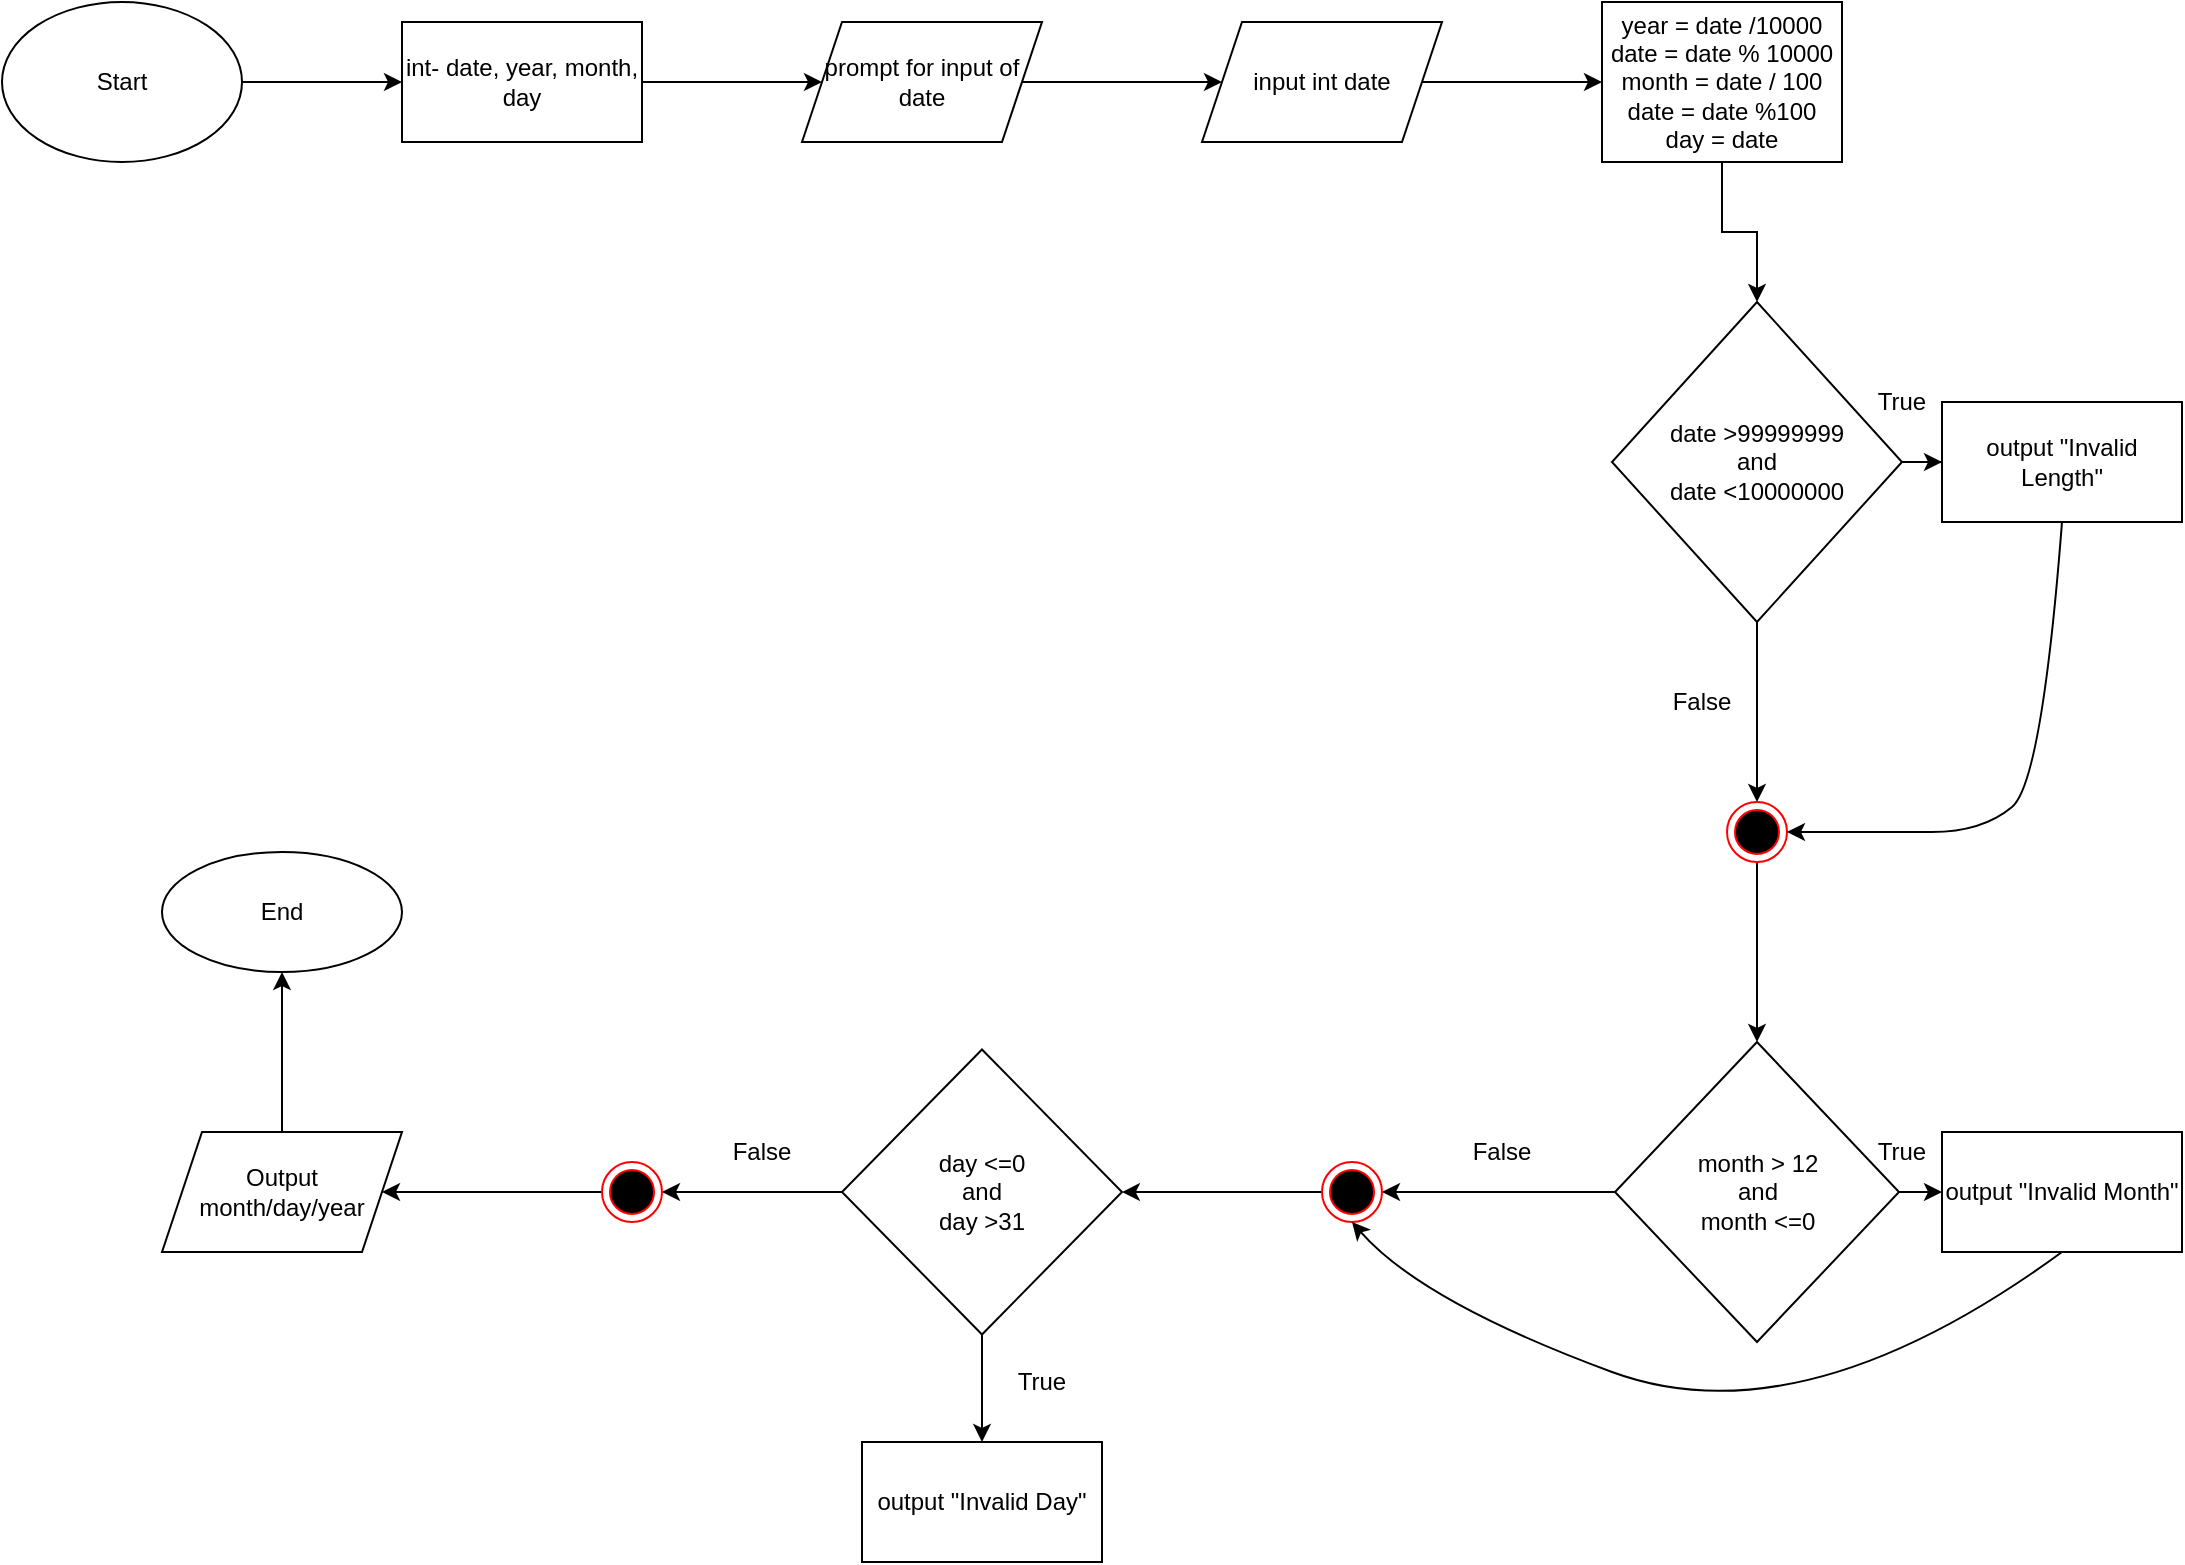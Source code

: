 <mxfile version="15.3.0" type="device"><diagram id="bnAIKXWPjHuvclngkMTQ" name="Page-1"><mxGraphModel dx="1422" dy="772" grid="1" gridSize="10" guides="1" tooltips="1" connect="1" arrows="1" fold="1" page="1" pageScale="1" pageWidth="1100" pageHeight="1700" math="0" shadow="0"><root><mxCell id="0"/><mxCell id="1" parent="0"/><mxCell id="7eWxcP4MnmuGIc7Qa7t3-3" value="" style="edgeStyle=orthogonalEdgeStyle;rounded=0;orthogonalLoop=1;jettySize=auto;html=1;" edge="1" parent="1" source="7eWxcP4MnmuGIc7Qa7t3-1" target="7eWxcP4MnmuGIc7Qa7t3-2"><mxGeometry relative="1" as="geometry"/></mxCell><mxCell id="7eWxcP4MnmuGIc7Qa7t3-1" value="Start" style="ellipse;whiteSpace=wrap;html=1;" vertex="1" parent="1"><mxGeometry x="10" y="10" width="120" height="80" as="geometry"/></mxCell><mxCell id="7eWxcP4MnmuGIc7Qa7t3-6" value="" style="edgeStyle=orthogonalEdgeStyle;rounded=0;orthogonalLoop=1;jettySize=auto;html=1;" edge="1" parent="1" source="7eWxcP4MnmuGIc7Qa7t3-2" target="7eWxcP4MnmuGIc7Qa7t3-5"><mxGeometry relative="1" as="geometry"/></mxCell><mxCell id="7eWxcP4MnmuGIc7Qa7t3-2" value="int- date, year, month, day" style="whiteSpace=wrap;html=1;" vertex="1" parent="1"><mxGeometry x="210" y="20" width="120" height="60" as="geometry"/></mxCell><mxCell id="7eWxcP4MnmuGIc7Qa7t3-8" value="" style="edgeStyle=orthogonalEdgeStyle;rounded=0;orthogonalLoop=1;jettySize=auto;html=1;" edge="1" parent="1" source="7eWxcP4MnmuGIc7Qa7t3-5" target="7eWxcP4MnmuGIc7Qa7t3-7"><mxGeometry relative="1" as="geometry"/></mxCell><mxCell id="7eWxcP4MnmuGIc7Qa7t3-5" value="prompt for input of date" style="shape=parallelogram;perimeter=parallelogramPerimeter;whiteSpace=wrap;html=1;fixedSize=1;" vertex="1" parent="1"><mxGeometry x="410" y="20" width="120" height="60" as="geometry"/></mxCell><mxCell id="7eWxcP4MnmuGIc7Qa7t3-10" value="" style="edgeStyle=orthogonalEdgeStyle;rounded=0;orthogonalLoop=1;jettySize=auto;html=1;" edge="1" parent="1" source="7eWxcP4MnmuGIc7Qa7t3-7" target="7eWxcP4MnmuGIc7Qa7t3-9"><mxGeometry relative="1" as="geometry"/></mxCell><mxCell id="7eWxcP4MnmuGIc7Qa7t3-7" value="input int date" style="shape=parallelogram;perimeter=parallelogramPerimeter;whiteSpace=wrap;html=1;fixedSize=1;" vertex="1" parent="1"><mxGeometry x="610" y="20" width="120" height="60" as="geometry"/></mxCell><mxCell id="7eWxcP4MnmuGIc7Qa7t3-12" value="" style="edgeStyle=orthogonalEdgeStyle;rounded=0;orthogonalLoop=1;jettySize=auto;html=1;" edge="1" parent="1" source="7eWxcP4MnmuGIc7Qa7t3-9" target="7eWxcP4MnmuGIc7Qa7t3-11"><mxGeometry relative="1" as="geometry"/></mxCell><mxCell id="7eWxcP4MnmuGIc7Qa7t3-9" value="year = date /10000&lt;br&gt;date = date % 10000&lt;br&gt;month = date / 100&lt;br&gt;date = date %100&lt;br&gt;day = date" style="whiteSpace=wrap;html=1;" vertex="1" parent="1"><mxGeometry x="810" y="10" width="120" height="80" as="geometry"/></mxCell><mxCell id="7eWxcP4MnmuGIc7Qa7t3-14" value="" style="edgeStyle=orthogonalEdgeStyle;rounded=0;orthogonalLoop=1;jettySize=auto;html=1;" edge="1" parent="1" source="7eWxcP4MnmuGIc7Qa7t3-11" target="7eWxcP4MnmuGIc7Qa7t3-13"><mxGeometry relative="1" as="geometry"/></mxCell><mxCell id="7eWxcP4MnmuGIc7Qa7t3-19" value="" style="edgeStyle=orthogonalEdgeStyle;rounded=0;orthogonalLoop=1;jettySize=auto;html=1;" edge="1" parent="1" source="7eWxcP4MnmuGIc7Qa7t3-11" target="7eWxcP4MnmuGIc7Qa7t3-18"><mxGeometry relative="1" as="geometry"/></mxCell><mxCell id="7eWxcP4MnmuGIc7Qa7t3-11" value="date &amp;gt;99999999 &lt;br&gt;and &lt;br&gt;date &amp;lt;10000000" style="rhombus;whiteSpace=wrap;html=1;" vertex="1" parent="1"><mxGeometry x="815" y="160" width="145" height="160" as="geometry"/></mxCell><mxCell id="7eWxcP4MnmuGIc7Qa7t3-13" value="output &quot;Invalid Length&quot;" style="whiteSpace=wrap;html=1;" vertex="1" parent="1"><mxGeometry x="980" y="210" width="120" height="60" as="geometry"/></mxCell><mxCell id="7eWxcP4MnmuGIc7Qa7t3-24" value="" style="edgeStyle=orthogonalEdgeStyle;rounded=0;orthogonalLoop=1;jettySize=auto;html=1;" edge="1" parent="1" source="7eWxcP4MnmuGIc7Qa7t3-18" target="7eWxcP4MnmuGIc7Qa7t3-23"><mxGeometry relative="1" as="geometry"/></mxCell><mxCell id="7eWxcP4MnmuGIc7Qa7t3-18" value="" style="ellipse;html=1;shape=endState;fillColor=#000000;strokeColor=#ff0000;" vertex="1" parent="1"><mxGeometry x="872.5" y="410" width="30" height="30" as="geometry"/></mxCell><mxCell id="7eWxcP4MnmuGIc7Qa7t3-20" value="" style="curved=1;endArrow=classic;html=1;exitX=0.5;exitY=1;exitDx=0;exitDy=0;entryX=1;entryY=0.5;entryDx=0;entryDy=0;" edge="1" parent="1" source="7eWxcP4MnmuGIc7Qa7t3-13" target="7eWxcP4MnmuGIc7Qa7t3-18"><mxGeometry width="50" height="50" relative="1" as="geometry"><mxPoint x="980" y="400" as="sourcePoint"/><mxPoint x="1030" y="350" as="targetPoint"/><Array as="points"><mxPoint x="1030" y="400"/><mxPoint x="1000" y="425"/><mxPoint x="950" y="425"/></Array></mxGeometry></mxCell><mxCell id="7eWxcP4MnmuGIc7Qa7t3-21" value="True" style="text;html=1;strokeColor=none;fillColor=none;align=center;verticalAlign=middle;whiteSpace=wrap;rounded=0;" vertex="1" parent="1"><mxGeometry x="940" y="200" width="40" height="20" as="geometry"/></mxCell><mxCell id="7eWxcP4MnmuGIc7Qa7t3-22" value="False" style="text;html=1;strokeColor=none;fillColor=none;align=center;verticalAlign=middle;whiteSpace=wrap;rounded=0;" vertex="1" parent="1"><mxGeometry x="840" y="350" width="40" height="20" as="geometry"/></mxCell><mxCell id="7eWxcP4MnmuGIc7Qa7t3-26" value="" style="edgeStyle=orthogonalEdgeStyle;rounded=0;orthogonalLoop=1;jettySize=auto;html=1;" edge="1" parent="1" source="7eWxcP4MnmuGIc7Qa7t3-23" target="7eWxcP4MnmuGIc7Qa7t3-25"><mxGeometry relative="1" as="geometry"/></mxCell><mxCell id="7eWxcP4MnmuGIc7Qa7t3-28" value="" style="edgeStyle=orthogonalEdgeStyle;rounded=0;orthogonalLoop=1;jettySize=auto;html=1;" edge="1" parent="1" source="7eWxcP4MnmuGIc7Qa7t3-23" target="7eWxcP4MnmuGIc7Qa7t3-27"><mxGeometry relative="1" as="geometry"/></mxCell><mxCell id="7eWxcP4MnmuGIc7Qa7t3-23" value="month &amp;gt; 12&lt;br&gt;and&lt;br&gt;month &amp;lt;=0" style="rhombus;whiteSpace=wrap;html=1;" vertex="1" parent="1"><mxGeometry x="816.5" y="530" width="142" height="150" as="geometry"/></mxCell><mxCell id="7eWxcP4MnmuGIc7Qa7t3-25" value="output &quot;Invalid Month&quot;" style="whiteSpace=wrap;html=1;" vertex="1" parent="1"><mxGeometry x="980" y="575" width="120" height="60" as="geometry"/></mxCell><mxCell id="7eWxcP4MnmuGIc7Qa7t3-33" value="" style="edgeStyle=orthogonalEdgeStyle;rounded=0;orthogonalLoop=1;jettySize=auto;html=1;" edge="1" parent="1" source="7eWxcP4MnmuGIc7Qa7t3-27" target="7eWxcP4MnmuGIc7Qa7t3-32"><mxGeometry relative="1" as="geometry"/></mxCell><mxCell id="7eWxcP4MnmuGIc7Qa7t3-27" value="" style="ellipse;html=1;shape=endState;fillColor=#000000;strokeColor=#ff0000;" vertex="1" parent="1"><mxGeometry x="670" y="590" width="30" height="30" as="geometry"/></mxCell><mxCell id="7eWxcP4MnmuGIc7Qa7t3-29" value="" style="curved=1;endArrow=classic;html=1;entryX=0.5;entryY=1;entryDx=0;entryDy=0;exitX=0.5;exitY=1;exitDx=0;exitDy=0;" edge="1" parent="1" source="7eWxcP4MnmuGIc7Qa7t3-25" target="7eWxcP4MnmuGIc7Qa7t3-27"><mxGeometry width="50" height="50" relative="1" as="geometry"><mxPoint x="670" y="710" as="sourcePoint"/><mxPoint x="720" y="660" as="targetPoint"/><Array as="points"><mxPoint x="910" y="730"/><mxPoint x="720" y="660"/></Array></mxGeometry></mxCell><mxCell id="7eWxcP4MnmuGIc7Qa7t3-30" value="True" style="text;html=1;strokeColor=none;fillColor=none;align=center;verticalAlign=middle;whiteSpace=wrap;rounded=0;" vertex="1" parent="1"><mxGeometry x="940" y="575" width="40" height="20" as="geometry"/></mxCell><mxCell id="7eWxcP4MnmuGIc7Qa7t3-31" value="False" style="text;html=1;strokeColor=none;fillColor=none;align=center;verticalAlign=middle;whiteSpace=wrap;rounded=0;" vertex="1" parent="1"><mxGeometry x="740" y="575" width="40" height="20" as="geometry"/></mxCell><mxCell id="7eWxcP4MnmuGIc7Qa7t3-35" value="" style="edgeStyle=orthogonalEdgeStyle;rounded=0;orthogonalLoop=1;jettySize=auto;html=1;" edge="1" parent="1" source="7eWxcP4MnmuGIc7Qa7t3-32" target="7eWxcP4MnmuGIc7Qa7t3-34"><mxGeometry relative="1" as="geometry"/></mxCell><mxCell id="7eWxcP4MnmuGIc7Qa7t3-37" value="" style="edgeStyle=orthogonalEdgeStyle;rounded=0;orthogonalLoop=1;jettySize=auto;html=1;" edge="1" parent="1" source="7eWxcP4MnmuGIc7Qa7t3-32" target="7eWxcP4MnmuGIc7Qa7t3-36"><mxGeometry relative="1" as="geometry"/></mxCell><mxCell id="7eWxcP4MnmuGIc7Qa7t3-32" value="day &amp;lt;=0&lt;br&gt;and&lt;br&gt;day &amp;gt;31" style="rhombus;whiteSpace=wrap;html=1;" vertex="1" parent="1"><mxGeometry x="430" y="533.75" width="140" height="142.5" as="geometry"/></mxCell><mxCell id="7eWxcP4MnmuGIc7Qa7t3-34" value="output &quot;Invalid Day&quot;" style="whiteSpace=wrap;html=1;" vertex="1" parent="1"><mxGeometry x="440" y="730" width="120" height="60" as="geometry"/></mxCell><mxCell id="7eWxcP4MnmuGIc7Qa7t3-41" value="" style="edgeStyle=orthogonalEdgeStyle;rounded=0;orthogonalLoop=1;jettySize=auto;html=1;" edge="1" parent="1" source="7eWxcP4MnmuGIc7Qa7t3-36" target="7eWxcP4MnmuGIc7Qa7t3-40"><mxGeometry relative="1" as="geometry"/></mxCell><mxCell id="7eWxcP4MnmuGIc7Qa7t3-36" value="" style="ellipse;html=1;shape=endState;fillColor=#000000;strokeColor=#ff0000;" vertex="1" parent="1"><mxGeometry x="310" y="590" width="30" height="30" as="geometry"/></mxCell><mxCell id="7eWxcP4MnmuGIc7Qa7t3-38" value="True" style="text;html=1;strokeColor=none;fillColor=none;align=center;verticalAlign=middle;whiteSpace=wrap;rounded=0;" vertex="1" parent="1"><mxGeometry x="510" y="690" width="40" height="20" as="geometry"/></mxCell><mxCell id="7eWxcP4MnmuGIc7Qa7t3-39" value="False" style="text;html=1;strokeColor=none;fillColor=none;align=center;verticalAlign=middle;whiteSpace=wrap;rounded=0;" vertex="1" parent="1"><mxGeometry x="370" y="575" width="40" height="20" as="geometry"/></mxCell><mxCell id="7eWxcP4MnmuGIc7Qa7t3-43" value="" style="edgeStyle=orthogonalEdgeStyle;rounded=0;orthogonalLoop=1;jettySize=auto;html=1;" edge="1" parent="1" source="7eWxcP4MnmuGIc7Qa7t3-40" target="7eWxcP4MnmuGIc7Qa7t3-42"><mxGeometry relative="1" as="geometry"/></mxCell><mxCell id="7eWxcP4MnmuGIc7Qa7t3-40" value="Output&lt;br&gt;month/day/year" style="shape=parallelogram;perimeter=parallelogramPerimeter;whiteSpace=wrap;html=1;fixedSize=1;" vertex="1" parent="1"><mxGeometry x="90" y="575" width="120" height="60" as="geometry"/></mxCell><mxCell id="7eWxcP4MnmuGIc7Qa7t3-42" value="End" style="ellipse;whiteSpace=wrap;html=1;" vertex="1" parent="1"><mxGeometry x="90" y="435" width="120" height="60" as="geometry"/></mxCell></root></mxGraphModel></diagram></mxfile>